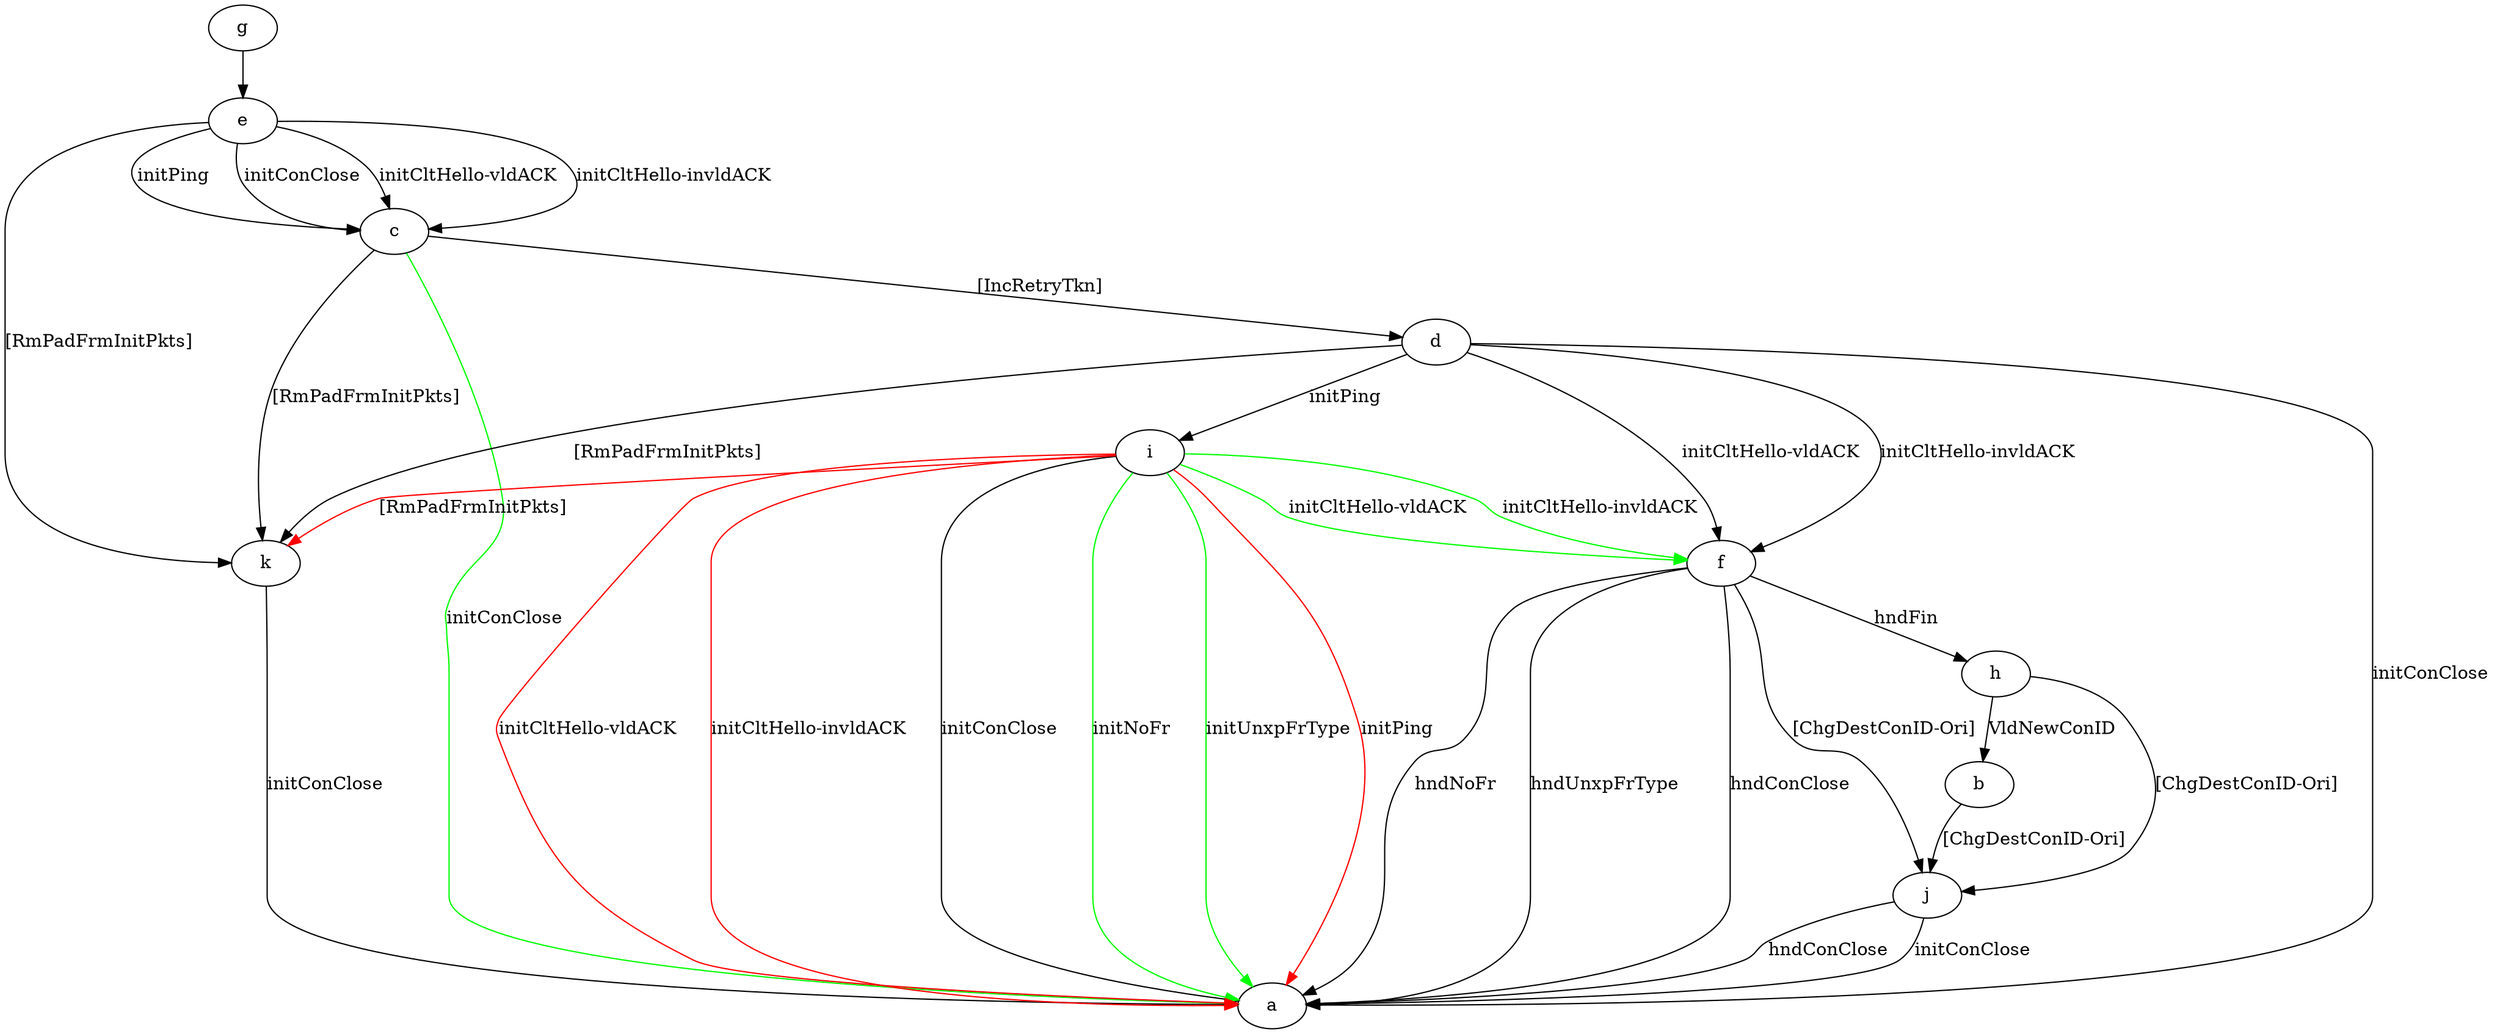 digraph "" {
	b -> j	[key=0,
		label="[ChgDestConID-Ori] "];
	c -> a	[key=0,
		color=green,
		label="initConClose "];
	c -> d	[key=0,
		label="[IncRetryTkn] "];
	c -> k	[key=0,
		label="[RmPadFrmInitPkts] "];
	d -> a	[key=0,
		label="initConClose "];
	d -> f	[key=0,
		label="initCltHello-vldACK "];
	d -> f	[key=1,
		label="initCltHello-invldACK "];
	d -> i	[key=0,
		label="initPing "];
	d -> k	[key=0,
		label="[RmPadFrmInitPkts] "];
	e -> c	[key=0,
		label="initPing "];
	e -> c	[key=1,
		label="initConClose "];
	e -> c	[key=2,
		label="initCltHello-vldACK "];
	e -> c	[key=3,
		label="initCltHello-invldACK "];
	e -> k	[key=0,
		label="[RmPadFrmInitPkts] "];
	f -> a	[key=0,
		label="hndNoFr "];
	f -> a	[key=1,
		label="hndUnxpFrType "];
	f -> a	[key=2,
		label="hndConClose "];
	f -> h	[key=0,
		label="hndFin "];
	f -> j	[key=0,
		label="[ChgDestConID-Ori] "];
	g -> e	[key=0];
	h -> b	[key=0,
		label="VldNewConID "];
	h -> j	[key=0,
		label="[ChgDestConID-Ori] "];
	i -> a	[key=0,
		label="initConClose "];
	i -> a	[key=1,
		color=green,
		label="initNoFr "];
	i -> a	[key=2,
		color=green,
		label="initUnxpFrType "];
	i -> a	[key=3,
		color=red,
		label="initPing "];
	i -> a	[key=4,
		color=red,
		label="initCltHello-vldACK "];
	i -> a	[key=5,
		color=red,
		label="initCltHello-invldACK "];
	i -> f	[key=0,
		color=green,
		label="initCltHello-vldACK "];
	i -> f	[key=1,
		color=green,
		label="initCltHello-invldACK "];
	i -> k	[key=0,
		color=red,
		label="[RmPadFrmInitPkts] "];
	j -> a	[key=0,
		label="initConClose "];
	j -> a	[key=1,
		label="hndConClose "];
	k -> a	[key=0,
		label="initConClose "];
}
